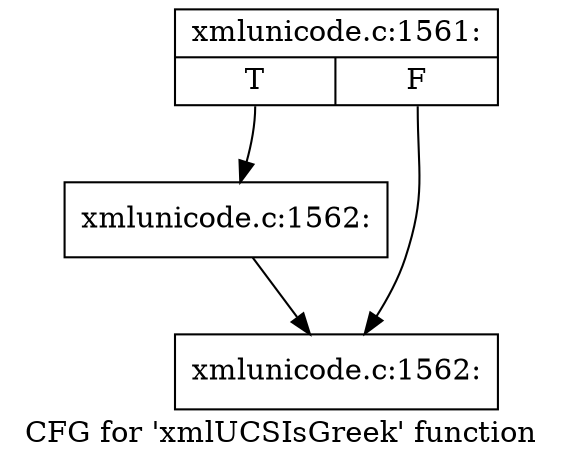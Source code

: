 digraph "CFG for 'xmlUCSIsGreek' function" {
	label="CFG for 'xmlUCSIsGreek' function";

	Node0x4e3aa30 [shape=record,label="{xmlunicode.c:1561:|{<s0>T|<s1>F}}"];
	Node0x4e3aa30:s0 -> Node0x4e3a820;
	Node0x4e3aa30:s1 -> Node0x4e3a9c0;
	Node0x4e3a820 [shape=record,label="{xmlunicode.c:1562:}"];
	Node0x4e3a820 -> Node0x4e3a9c0;
	Node0x4e3a9c0 [shape=record,label="{xmlunicode.c:1562:}"];
}
